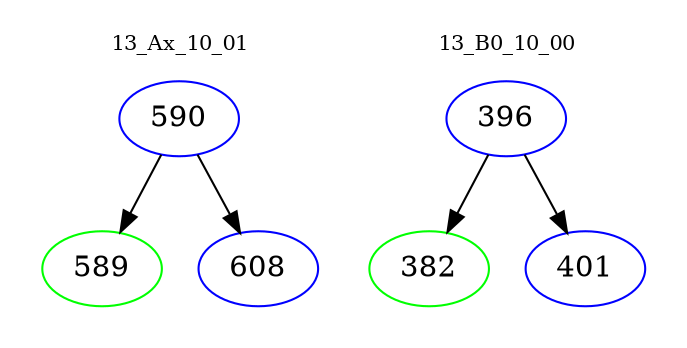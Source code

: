 digraph{
subgraph cluster_0 {
color = white
label = "13_Ax_10_01";
fontsize=10;
T0_590 [label="590", color="blue"]
T0_590 -> T0_589 [color="black"]
T0_589 [label="589", color="green"]
T0_590 -> T0_608 [color="black"]
T0_608 [label="608", color="blue"]
}
subgraph cluster_1 {
color = white
label = "13_B0_10_00";
fontsize=10;
T1_396 [label="396", color="blue"]
T1_396 -> T1_382 [color="black"]
T1_382 [label="382", color="green"]
T1_396 -> T1_401 [color="black"]
T1_401 [label="401", color="blue"]
}
}
